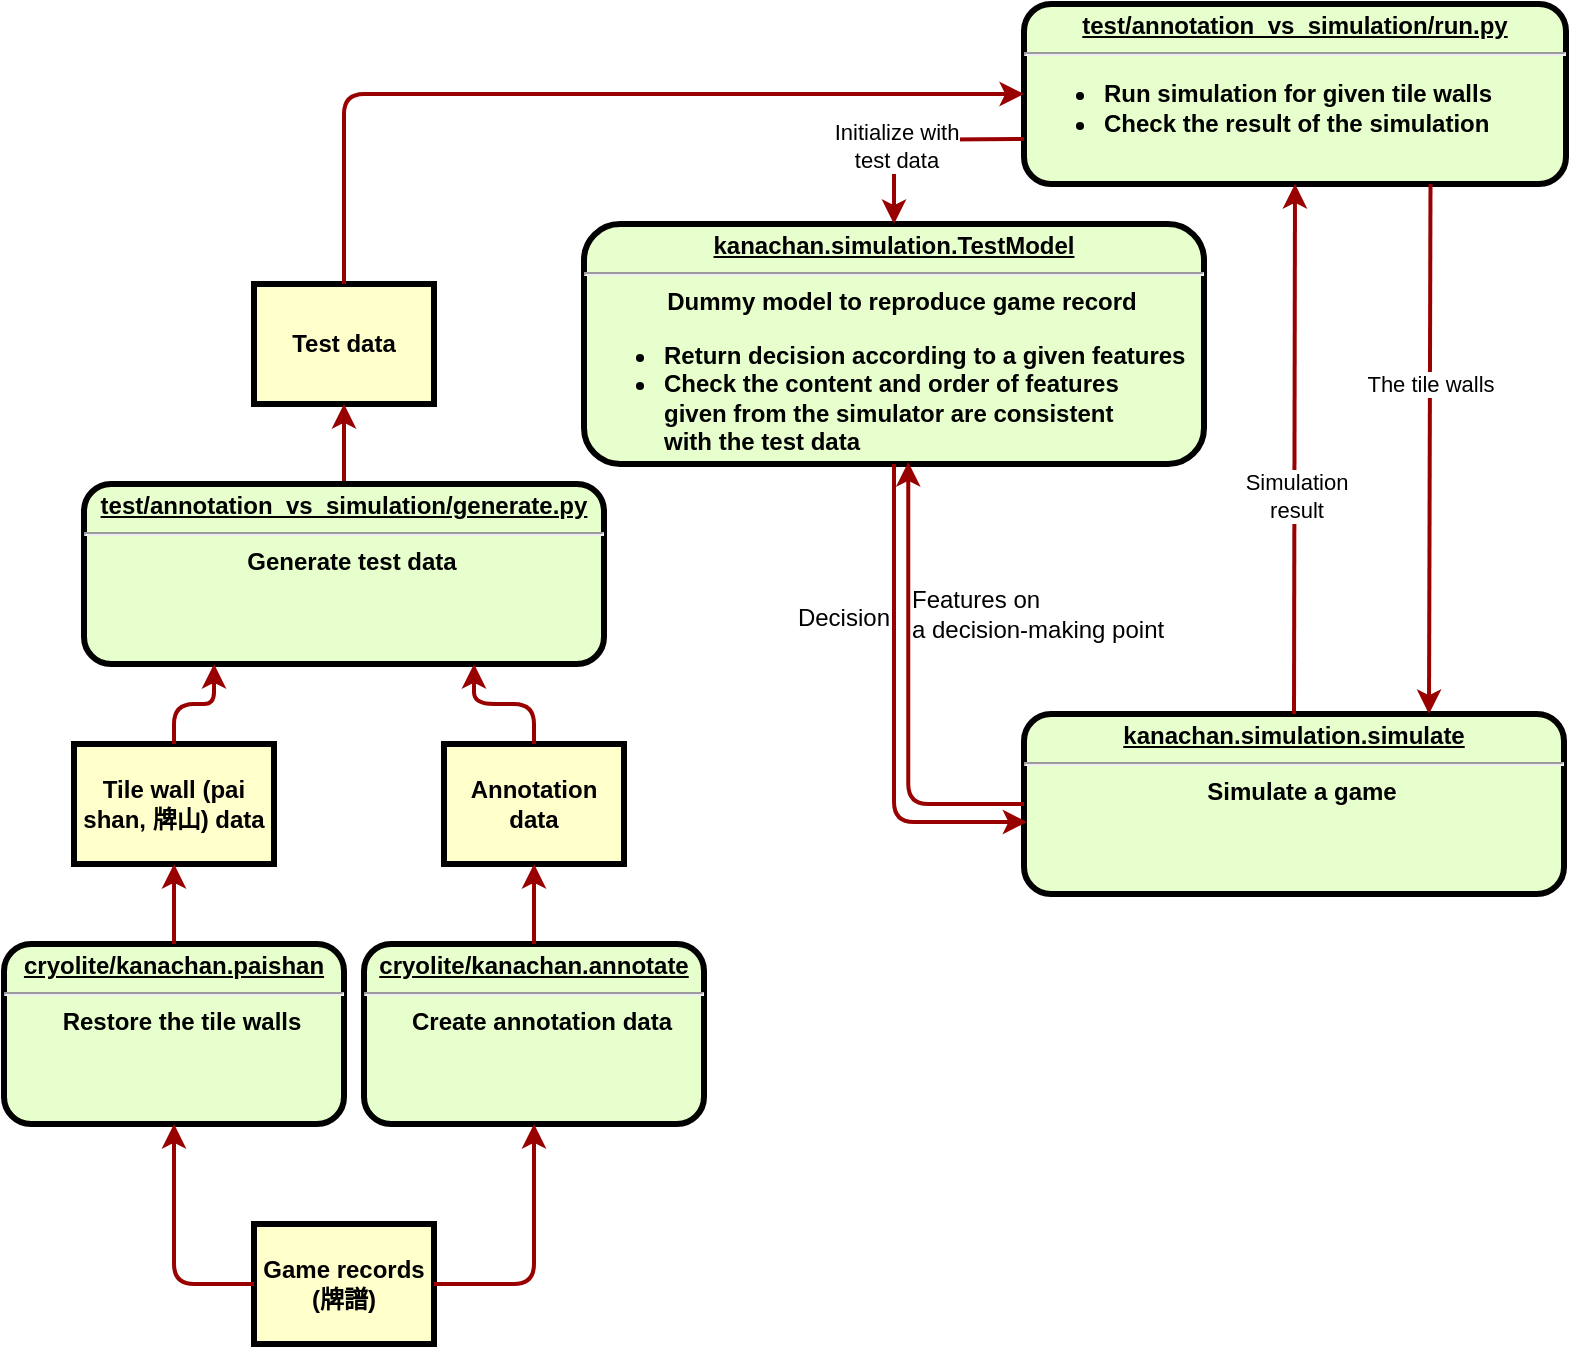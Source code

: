 <mxfile version="16.1.2" type="github">
  <diagram name="Page-1" id="c7558073-3199-34d8-9f00-42111426c3f3">
    <mxGraphModel dx="1422" dy="794" grid="1" gridSize="10" guides="1" tooltips="1" connect="1" arrows="1" fold="1" page="1" pageScale="1" pageWidth="826" pageHeight="1169" background="none" math="0" shadow="0">
      <root>
        <mxCell id="0" />
        <mxCell id="1" parent="0" />
        <mxCell id="2" value="&lt;p style=&quot;margin: 0px ; margin-top: 4px ; text-align: center ; text-decoration: underline&quot;&gt;test/annotation_vs_simulation/run.py&lt;/p&gt;&lt;hr&gt;&lt;p style=&quot;margin: 0px ; margin-left: 8px&quot;&gt;&lt;/p&gt;&lt;ul&gt;&lt;li style=&quot;text-align: left&quot;&gt;Run simulation for given tile walls&lt;/li&gt;&lt;li style=&quot;text-align: left&quot;&gt;Check the result of the simulation&lt;/li&gt;&lt;/ul&gt;&lt;p&gt;&lt;/p&gt;" style="verticalAlign=middle;align=center;overflow=fill;fontSize=12;fontFamily=Helvetica;html=1;rounded=1;fontStyle=1;strokeWidth=3;fillColor=#E6FFCC" parent="1" vertex="1">
          <mxGeometry x="530" y="40" width="271" height="90" as="geometry" />
        </mxCell>
        <mxCell id="3" value="Test data" style="whiteSpace=wrap;align=center;verticalAlign=middle;fontStyle=1;strokeWidth=3;fillColor=#FFFFCC" parent="1" vertex="1">
          <mxGeometry x="145" y="180" width="90" height="60" as="geometry" />
        </mxCell>
        <mxCell id="4" value="Tile wall (pai shan, 牌山) data" style="whiteSpace=wrap;align=center;verticalAlign=middle;fontStyle=1;strokeWidth=3;fillColor=#FFFFCC" parent="1" vertex="1">
          <mxGeometry x="55" y="410" width="100" height="60" as="geometry" />
        </mxCell>
        <mxCell id="6" value="&lt;p style=&quot;margin: 0px ; margin-top: 4px ; text-align: center ; text-decoration: underline&quot;&gt;&lt;strong&gt;kanachan.simulation.TestModel&lt;/strong&gt;&lt;/p&gt;&lt;hr&gt;&lt;p style=&quot;margin: 0px ; margin-left: 8px&quot;&gt;Dummy model to reproduce game record&lt;/p&gt;&lt;p style=&quot;margin: 0px ; margin-left: 8px&quot;&gt;&lt;/p&gt;&lt;ul&gt;&lt;li style=&quot;text-align: left&quot;&gt;Return decision according to a given features&lt;/li&gt;&lt;li style=&quot;text-align: left&quot;&gt;Check the content and order of features&lt;br&gt;given from the simulator are consistent&lt;br&gt;with the test data&lt;/li&gt;&lt;/ul&gt;&lt;p&gt;&lt;/p&gt;" style="verticalAlign=middle;align=center;overflow=fill;fontSize=12;fontFamily=Helvetica;html=1;rounded=1;fontStyle=1;strokeWidth=3;fillColor=#E6FFCC" parent="1" vertex="1">
          <mxGeometry x="310" y="150" width="310" height="120" as="geometry" />
        </mxCell>
        <mxCell id="8" value="&lt;p style=&quot;margin: 0px ; margin-top: 4px ; text-align: center ; text-decoration: underline&quot;&gt;&lt;strong&gt;kanachan.simulation.simulate&lt;/strong&gt;&lt;/p&gt;&lt;hr&gt;&lt;p style=&quot;margin: 0px ; margin-left: 8px&quot;&gt;Simulate a game&lt;/p&gt;" style="verticalAlign=middle;align=center;overflow=fill;fontSize=12;fontFamily=Helvetica;html=1;rounded=1;fontStyle=1;strokeWidth=3;fillColor=#E6FFCC" parent="1" vertex="1">
          <mxGeometry x="530" y="395" width="270" height="90" as="geometry" />
        </mxCell>
        <mxCell id="10" value="&lt;p style=&quot;margin: 0px ; margin-top: 4px ; text-align: center ; text-decoration: underline&quot;&gt;cryolite/kanachan.paishan&lt;/p&gt;&lt;hr&gt;&lt;p style=&quot;margin: 0px ; margin-left: 8px&quot;&gt;Restore the tile walls&lt;/p&gt;" style="verticalAlign=middle;align=center;overflow=fill;fontSize=12;fontFamily=Helvetica;html=1;rounded=1;fontStyle=1;strokeWidth=3;fillColor=#E6FFCC" parent="1" vertex="1">
          <mxGeometry x="20" y="510" width="170" height="90" as="geometry" />
        </mxCell>
        <mxCell id="13" value="Game records&#xa;(牌譜)" style="whiteSpace=wrap;align=center;verticalAlign=middle;fontStyle=1;strokeWidth=3;fillColor=#FFFFCC" parent="1" vertex="1">
          <mxGeometry x="145" y="650" width="90" height="60" as="geometry" />
        </mxCell>
        <mxCell id="15" value="Annotation data" style="whiteSpace=wrap;align=center;verticalAlign=middle;fontStyle=1;strokeWidth=3;fillColor=#FFFFCC" parent="1" vertex="1">
          <mxGeometry x="240.0" y="410" width="90" height="60" as="geometry" />
        </mxCell>
        <mxCell id="36" value="" style="edgeStyle=none;noEdgeStyle=1;strokeColor=#990000;strokeWidth=2;exitX=0.5;exitY=0;exitDx=0;exitDy=0;entryX=0.5;entryY=1;entryDx=0;entryDy=0;" parent="1" source="MCr-4dl1dIGqy_HEs0Ry-102" target="3" edge="1">
          <mxGeometry width="100" height="100" relative="1" as="geometry">
            <mxPoint x="20" y="250" as="sourcePoint" />
            <mxPoint x="120" y="150" as="targetPoint" />
          </mxGeometry>
        </mxCell>
        <mxCell id="11" value="&lt;p style=&quot;margin: 0px ; margin-top: 4px ; text-align: center ; text-decoration: underline&quot;&gt;&lt;strong&gt;cryolite/kanachan.annotate&lt;/strong&gt;&lt;/p&gt;&lt;hr&gt;&lt;p style=&quot;margin: 0px ; margin-left: 8px&quot;&gt;Create annotation data&lt;/p&gt;" style="verticalAlign=middle;align=center;overflow=fill;fontSize=12;fontFamily=Helvetica;html=1;rounded=1;fontStyle=1;strokeWidth=3;fillColor=#E6FFCC" parent="1" vertex="1">
          <mxGeometry x="200" y="510" width="170" height="90" as="geometry" />
        </mxCell>
        <mxCell id="87" value="" style="edgeStyle=elbowEdgeStyle;elbow=vertical;strokeColor=#990000;strokeWidth=2;entryX=0.5;entryY=1;entryDx=0;entryDy=0;exitX=0;exitY=0.5;exitDx=0;exitDy=0;" parent="1" source="13" target="10" edge="1">
          <mxGeometry width="100" height="100" relative="1" as="geometry">
            <mxPoint x="340" y="680" as="sourcePoint" />
            <mxPoint x="170" y="640" as="targetPoint" />
            <Array as="points">
              <mxPoint x="105" y="680" />
            </Array>
          </mxGeometry>
        </mxCell>
        <mxCell id="MCr-4dl1dIGqy_HEs0Ry-100" value="" style="edgeStyle=none;noEdgeStyle=1;strokeColor=#990000;strokeWidth=2;exitX=0.5;exitY=0;exitDx=0;exitDy=0;entryX=0.5;entryY=1;entryDx=0;entryDy=0;" edge="1" parent="1" source="11" target="15">
          <mxGeometry width="100" height="100" relative="1" as="geometry">
            <mxPoint x="385" y="660" as="sourcePoint" />
            <mxPoint x="385" y="610" as="targetPoint" />
          </mxGeometry>
        </mxCell>
        <mxCell id="MCr-4dl1dIGqy_HEs0Ry-101" value="" style="edgeStyle=none;noEdgeStyle=1;strokeColor=#990000;strokeWidth=2;exitX=0.5;exitY=0;exitDx=0;exitDy=0;entryX=0.5;entryY=1;entryDx=0;entryDy=0;" edge="1" parent="1" source="10" target="4">
          <mxGeometry width="100" height="100" relative="1" as="geometry">
            <mxPoint x="385" y="520" as="sourcePoint" />
            <mxPoint x="385" y="450" as="targetPoint" />
          </mxGeometry>
        </mxCell>
        <mxCell id="MCr-4dl1dIGqy_HEs0Ry-102" value="&lt;p style=&quot;margin: 0px ; margin-top: 4px ; text-align: center ; text-decoration: underline&quot;&gt;test/annotation_vs_simulation/generate.py&lt;/p&gt;&lt;hr&gt;&lt;p style=&quot;margin: 0px ; margin-left: 8px&quot;&gt;Generate test data&lt;/p&gt;" style="verticalAlign=middle;align=center;overflow=fill;fontSize=12;fontFamily=Helvetica;html=1;rounded=1;fontStyle=1;strokeWidth=3;fillColor=#E6FFCC" vertex="1" parent="1">
          <mxGeometry x="60" y="280" width="260" height="90" as="geometry" />
        </mxCell>
        <mxCell id="MCr-4dl1dIGqy_HEs0Ry-103" value="" style="edgeStyle=elbowEdgeStyle;elbow=vertical;entryX=0.25;entryY=1;strokeColor=#990000;strokeWidth=2;exitX=0.5;exitY=0;exitDx=0;exitDy=0;entryDx=0;entryDy=0;" edge="1" parent="1" source="4" target="MCr-4dl1dIGqy_HEs0Ry-102">
          <mxGeometry width="100" height="100" relative="1" as="geometry">
            <mxPoint x="200.75" y="431" as="sourcePoint" />
            <mxPoint x="299.25" y="310" as="targetPoint" />
          </mxGeometry>
        </mxCell>
        <mxCell id="MCr-4dl1dIGqy_HEs0Ry-104" value="" style="edgeStyle=elbowEdgeStyle;elbow=vertical;entryX=0.75;entryY=1;strokeColor=#990000;strokeWidth=2;exitX=0.5;exitY=0;exitDx=0;exitDy=0;entryDx=0;entryDy=0;" edge="1" parent="1" source="15" target="MCr-4dl1dIGqy_HEs0Ry-102">
          <mxGeometry width="100" height="100" relative="1" as="geometry">
            <mxPoint x="145" y="390" as="sourcePoint" />
            <mxPoint x="195" y="330" as="targetPoint" />
          </mxGeometry>
        </mxCell>
        <mxCell id="MCr-4dl1dIGqy_HEs0Ry-107" value="" style="edgeStyle=elbowEdgeStyle;elbow=vertical;strokeColor=#990000;strokeWidth=2;entryX=0.5;entryY=1;entryDx=0;entryDy=0;exitX=1;exitY=0.5;exitDx=0;exitDy=0;" edge="1" parent="1" source="13" target="11">
          <mxGeometry width="100" height="100" relative="1" as="geometry">
            <mxPoint x="215" y="690" as="sourcePoint" />
            <mxPoint x="145" y="610" as="targetPoint" />
            <Array as="points">
              <mxPoint x="290" y="680" />
              <mxPoint x="375" y="680" />
            </Array>
          </mxGeometry>
        </mxCell>
        <mxCell id="MCr-4dl1dIGqy_HEs0Ry-108" value="" style="edgeStyle=elbowEdgeStyle;elbow=vertical;strokeColor=#990000;strokeWidth=2;entryX=0;entryY=0.5;entryDx=0;entryDy=0;exitX=0.5;exitY=0;exitDx=0;exitDy=0;" edge="1" parent="1" source="3" target="2">
          <mxGeometry width="100" height="100" relative="1" as="geometry">
            <mxPoint x="215" y="690" as="sourcePoint" />
            <mxPoint x="145" y="610" as="targetPoint" />
            <Array as="points">
              <mxPoint x="250" y="85" />
              <mxPoint x="290" y="60" />
              <mxPoint x="330" y="80" />
            </Array>
          </mxGeometry>
        </mxCell>
        <mxCell id="MCr-4dl1dIGqy_HEs0Ry-109" value="" style="edgeStyle=none;noEdgeStyle=1;strokeColor=#990000;strokeWidth=2;exitX=0.75;exitY=1;exitDx=0;exitDy=0;entryX=0.75;entryY=0;entryDx=0;entryDy=0;" edge="1" parent="1" source="2" target="8">
          <mxGeometry width="100" height="100" relative="1" as="geometry">
            <mxPoint x="260" y="290" as="sourcePoint" />
            <mxPoint x="733" y="390" as="targetPoint" />
          </mxGeometry>
        </mxCell>
        <mxCell id="MCr-4dl1dIGqy_HEs0Ry-119" value="The tile walls" style="edgeLabel;html=1;align=center;verticalAlign=middle;resizable=0;points=[];" vertex="1" connectable="0" parent="MCr-4dl1dIGqy_HEs0Ry-109">
          <mxGeometry x="-0.177" relative="1" as="geometry">
            <mxPoint y="-9" as="offset" />
          </mxGeometry>
        </mxCell>
        <mxCell id="MCr-4dl1dIGqy_HEs0Ry-110" value="" style="edgeStyle=elbowEdgeStyle;elbow=vertical;strokeColor=#990000;strokeWidth=2;entryX=0.5;entryY=0;entryDx=0;entryDy=0;exitX=0;exitY=0.75;exitDx=0;exitDy=0;" edge="1" parent="1" source="2" target="6">
          <mxGeometry width="100" height="100" relative="1" as="geometry">
            <mxPoint x="200" y="190" as="sourcePoint" />
            <mxPoint x="540" y="95" as="targetPoint" />
            <Array as="points">
              <mxPoint x="450" y="108" />
              <mxPoint x="300" y="70" />
              <mxPoint x="340" y="90" />
            </Array>
          </mxGeometry>
        </mxCell>
        <mxCell id="MCr-4dl1dIGqy_HEs0Ry-118" value="Initialize with&lt;br&gt;test data" style="edgeLabel;html=1;align=center;verticalAlign=middle;resizable=0;points=[];" vertex="1" connectable="0" parent="MCr-4dl1dIGqy_HEs0Ry-110">
          <mxGeometry x="0.256" y="1" relative="1" as="geometry">
            <mxPoint y="1" as="offset" />
          </mxGeometry>
        </mxCell>
        <mxCell id="MCr-4dl1dIGqy_HEs0Ry-111" value="" style="edgeStyle=elbowEdgeStyle;elbow=vertical;strokeColor=#990000;strokeWidth=2;entryX=0.523;entryY=0.992;entryDx=0;entryDy=0;entryPerimeter=0;exitX=0;exitY=0.5;exitDx=0;exitDy=0;" edge="1" parent="1" source="8" target="6">
          <mxGeometry width="100" height="100" relative="1" as="geometry">
            <mxPoint x="530" y="430" as="sourcePoint" />
            <mxPoint x="465" y="362.5" as="targetPoint" />
            <Array as="points">
              <mxPoint x="472" y="440" />
              <mxPoint x="340" y="302.5" />
            </Array>
          </mxGeometry>
        </mxCell>
        <mxCell id="MCr-4dl1dIGqy_HEs0Ry-112" value="" style="edgeStyle=elbowEdgeStyle;elbow=vertical;strokeColor=#990000;strokeWidth=2;entryX=0.006;entryY=0.6;entryDx=0;entryDy=0;exitX=0.5;exitY=1;exitDx=0;exitDy=0;entryPerimeter=0;" edge="1" parent="1" source="6" target="8">
          <mxGeometry width="100" height="100" relative="1" as="geometry">
            <mxPoint x="545.5" y="427.5" as="sourcePoint" />
            <mxPoint x="482.13" y="279.04" as="targetPoint" />
            <Array as="points">
              <mxPoint x="465" y="449" />
              <mxPoint x="310" y="292.5" />
              <mxPoint x="350" y="312.5" />
            </Array>
          </mxGeometry>
        </mxCell>
        <mxCell id="MCr-4dl1dIGqy_HEs0Ry-121" value="" style="edgeStyle=none;noEdgeStyle=1;strokeColor=#990000;strokeWidth=2;exitX=0.5;exitY=0;exitDx=0;exitDy=0;entryX=0.5;entryY=1;entryDx=0;entryDy=0;" edge="1" parent="1" source="8" target="2">
          <mxGeometry width="100" height="100" relative="1" as="geometry">
            <mxPoint x="743.25" y="140" as="sourcePoint" />
            <mxPoint x="740.5" y="405" as="targetPoint" />
          </mxGeometry>
        </mxCell>
        <mxCell id="MCr-4dl1dIGqy_HEs0Ry-123" value="Simulation&lt;br&gt;result" style="edgeLabel;html=1;align=center;verticalAlign=middle;resizable=0;points=[];" vertex="1" connectable="0" parent="MCr-4dl1dIGqy_HEs0Ry-121">
          <mxGeometry x="-0.177" relative="1" as="geometry">
            <mxPoint x="1" as="offset" />
          </mxGeometry>
        </mxCell>
        <mxCell id="MCr-4dl1dIGqy_HEs0Ry-124" value="Features on&lt;br&gt;a decision-making point" style="text;html=1;align=left;verticalAlign=middle;resizable=0;points=[];autosize=1;strokeColor=none;fillColor=none;" vertex="1" parent="1">
          <mxGeometry x="472" y="330" width="140" height="30" as="geometry" />
        </mxCell>
        <mxCell id="MCr-4dl1dIGqy_HEs0Ry-125" value="Decision" style="text;html=1;align=right;verticalAlign=middle;resizable=0;points=[];autosize=1;strokeColor=none;fillColor=none;" vertex="1" parent="1">
          <mxGeometry x="404" y="337" width="60" height="20" as="geometry" />
        </mxCell>
      </root>
    </mxGraphModel>
  </diagram>
</mxfile>
